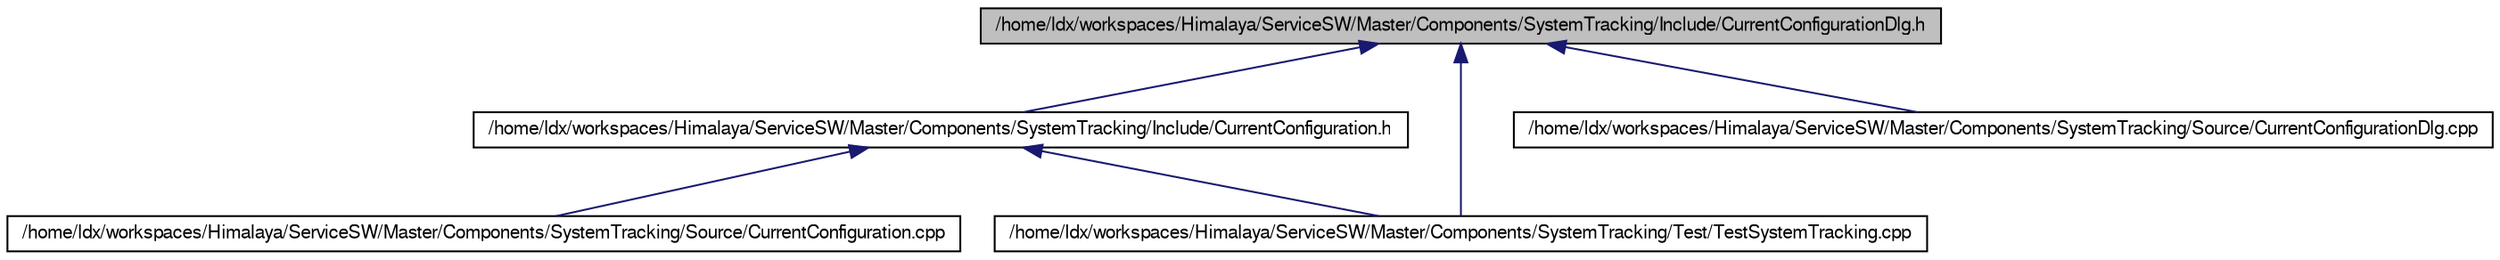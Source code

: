 digraph G
{
  edge [fontname="FreeSans",fontsize="10",labelfontname="FreeSans",labelfontsize="10"];
  node [fontname="FreeSans",fontsize="10",shape=record];
  Node1 [label="/home/ldx/workspaces/Himalaya/ServiceSW/Master/Components/SystemTracking/Include/CurrentConfigurationDlg.h",height=0.2,width=0.4,color="black", fillcolor="grey75", style="filled" fontcolor="black"];
  Node1 -> Node2 [dir="back",color="midnightblue",fontsize="10",style="solid",fontname="FreeSans"];
  Node2 [label="/home/ldx/workspaces/Himalaya/ServiceSW/Master/Components/SystemTracking/Include/CurrentConfiguration.h",height=0.2,width=0.4,color="black", fillcolor="white", style="filled",URL="$CurrentConfiguration_8h.html",tooltip="CurrentConfiguration definition."];
  Node2 -> Node3 [dir="back",color="midnightblue",fontsize="10",style="solid",fontname="FreeSans"];
  Node3 [label="/home/ldx/workspaces/Himalaya/ServiceSW/Master/Components/SystemTracking/Source/CurrentConfiguration.cpp",height=0.2,width=0.4,color="black", fillcolor="white", style="filled",URL="$CurrentConfiguration_8cpp.html",tooltip="Module Current Configuration implementation."];
  Node2 -> Node4 [dir="back",color="midnightblue",fontsize="10",style="solid",fontname="FreeSans"];
  Node4 [label="/home/ldx/workspaces/Himalaya/ServiceSW/Master/Components/SystemTracking/Test/TestSystemTracking.cpp",height=0.2,width=0.4,color="black", fillcolor="white", style="filled",URL="$TestSystemTracking_8cpp.html",tooltip="Unit test for SystemTracking menu."];
  Node1 -> Node5 [dir="back",color="midnightblue",fontsize="10",style="solid",fontname="FreeSans"];
  Node5 [label="/home/ldx/workspaces/Himalaya/ServiceSW/Master/Components/SystemTracking/Source/CurrentConfigurationDlg.cpp",height=0.2,width=0.4,color="black", fillcolor="white", style="filled",URL="$CurrentConfigurationDlg_8cpp_source.html"];
  Node1 -> Node4 [dir="back",color="midnightblue",fontsize="10",style="solid",fontname="FreeSans"];
}
